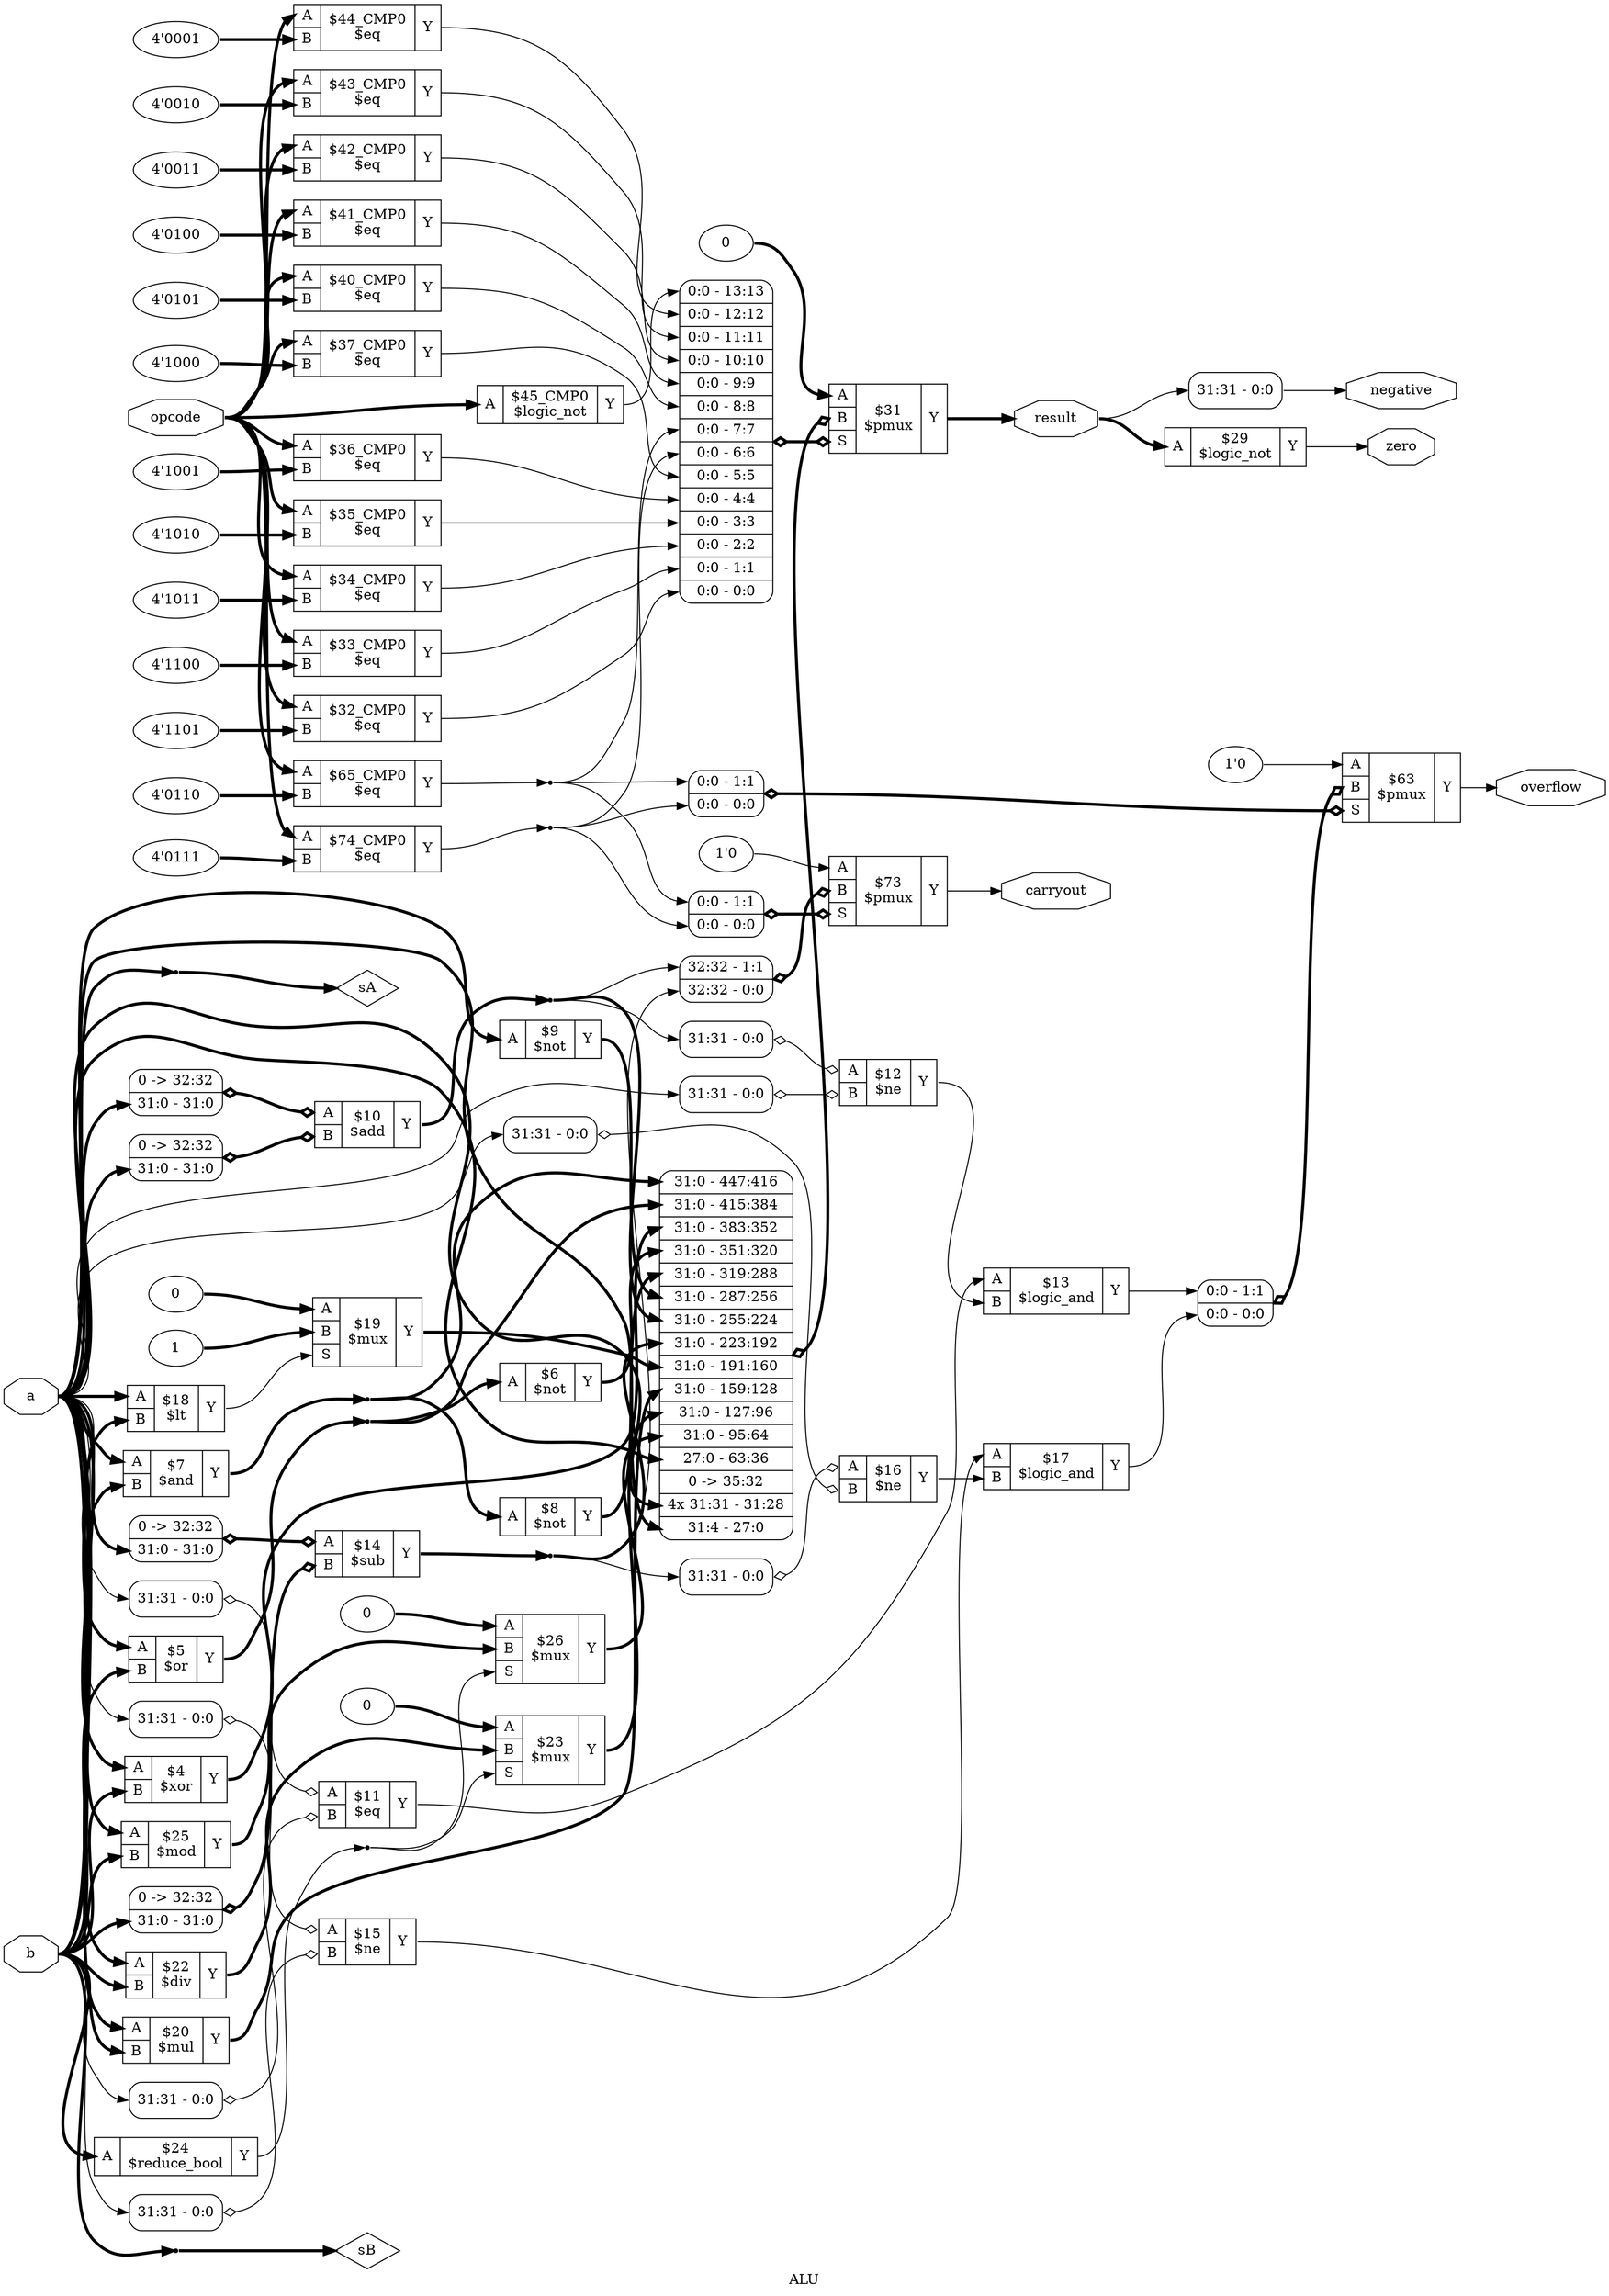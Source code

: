 digraph "ALU" {
label="ALU";
rankdir="LR";
remincross=true;
n37 [ shape=octagon, label="a", color="black", fontcolor="black"];
n38 [ shape=octagon, label="b", color="black", fontcolor="black"];
n39 [ shape=octagon, label="carryout", color="black", fontcolor="black"];
n40 [ shape=octagon, label="negative", color="black", fontcolor="black"];
n41 [ shape=octagon, label="opcode", color="black", fontcolor="black"];
n42 [ shape=octagon, label="overflow", color="black", fontcolor="black"];
n43 [ shape=octagon, label="result", color="black", fontcolor="black"];
n44 [ shape=diamond, label="sA", color="black", fontcolor="black"];
n45 [ shape=diamond, label="sB", color="black", fontcolor="black"];
n46 [ shape=octagon, label="zero", color="black", fontcolor="black"];
c50 [ shape=record, label="{{<p47> A|<p48> B}|$10\n$add|{<p49> Y}}",  ];
x0 [ shape=record, style=rounded, label="0 -&gt; 32:32 |<s0> 31:0 - 31:0 ", color="black", fontcolor="black" ];
x0:e -> c50:p47:w [arrowhead=odiamond, arrowtail=odiamond, dir=both, color="black", fontcolor="black", style="setlinewidth(3)", label=""];
x1 [ shape=record, style=rounded, label="0 -&gt; 32:32 |<s0> 31:0 - 31:0 ", color="black", fontcolor="black" ];
x1:e -> c50:p48:w [arrowhead=odiamond, arrowtail=odiamond, dir=both, color="black", fontcolor="black", style="setlinewidth(3)", label=""];
c51 [ shape=record, label="{{<p47> A|<p48> B}|$7\n$and|{<p49> Y}}",  ];
c52 [ shape=record, label="{{<p47> A|<p48> B}|$22\n$div|{<p49> Y}}",  ];
c53 [ shape=record, label="{{<p47> A|<p48> B}|$11\n$eq|{<p49> Y}}",  ];
x2 [ shape=record, style=rounded, label="<s0> 31:31 - 0:0 ", color="black", fontcolor="black" ];
x2:e -> c53:p47:w [arrowhead=odiamond, arrowtail=odiamond, dir=both, color="black", fontcolor="black", label=""];
x3 [ shape=record, style=rounded, label="<s0> 31:31 - 0:0 ", color="black", fontcolor="black" ];
x3:e -> c53:p48:w [arrowhead=odiamond, arrowtail=odiamond, dir=both, color="black", fontcolor="black", label=""];
c54 [ shape=record, label="{{<p47> A}|$29\n$logic_not|{<p49> Y}}",  ];
c55 [ shape=record, label="{{<p47> A|<p48> B}|$13\n$logic_and|{<p49> Y}}",  ];
c56 [ shape=record, label="{{<p47> A|<p48> B}|$17\n$logic_and|{<p49> Y}}",  ];
c57 [ shape=record, label="{{<p47> A|<p48> B}|$18\n$lt|{<p49> Y}}",  ];
c58 [ shape=record, label="{{<p47> A|<p48> B}|$25\n$mod|{<p49> Y}}",  ];
c59 [ shape=record, label="{{<p47> A|<p48> B}|$20\n$mul|{<p49> Y}}",  ];
c60 [ shape=record, label="{{<p47> A|<p48> B}|$12\n$ne|{<p49> Y}}",  ];
x4 [ shape=record, style=rounded, label="<s0> 31:31 - 0:0 ", color="black", fontcolor="black" ];
x4:e -> c60:p47:w [arrowhead=odiamond, arrowtail=odiamond, dir=both, color="black", fontcolor="black", label=""];
x5 [ shape=record, style=rounded, label="<s0> 31:31 - 0:0 ", color="black", fontcolor="black" ];
x5:e -> c60:p48:w [arrowhead=odiamond, arrowtail=odiamond, dir=both, color="black", fontcolor="black", label=""];
c61 [ shape=record, label="{{<p47> A|<p48> B}|$15\n$ne|{<p49> Y}}",  ];
x6 [ shape=record, style=rounded, label="<s0> 31:31 - 0:0 ", color="black", fontcolor="black" ];
x6:e -> c61:p47:w [arrowhead=odiamond, arrowtail=odiamond, dir=both, color="black", fontcolor="black", label=""];
x7 [ shape=record, style=rounded, label="<s0> 31:31 - 0:0 ", color="black", fontcolor="black" ];
x7:e -> c61:p48:w [arrowhead=odiamond, arrowtail=odiamond, dir=both, color="black", fontcolor="black", label=""];
c62 [ shape=record, label="{{<p47> A|<p48> B}|$16\n$ne|{<p49> Y}}",  ];
x8 [ shape=record, style=rounded, label="<s0> 31:31 - 0:0 ", color="black", fontcolor="black" ];
x8:e -> c62:p47:w [arrowhead=odiamond, arrowtail=odiamond, dir=both, color="black", fontcolor="black", label=""];
x9 [ shape=record, style=rounded, label="<s0> 31:31 - 0:0 ", color="black", fontcolor="black" ];
x9:e -> c62:p48:w [arrowhead=odiamond, arrowtail=odiamond, dir=both, color="black", fontcolor="black", label=""];
c63 [ shape=record, label="{{<p47> A}|$24\n$reduce_bool|{<p49> Y}}",  ];
c64 [ shape=record, label="{{<p47> A}|$6\n$not|{<p49> Y}}",  ];
c65 [ shape=record, label="{{<p47> A}|$8\n$not|{<p49> Y}}",  ];
c66 [ shape=record, label="{{<p47> A}|$9\n$not|{<p49> Y}}",  ];
c67 [ shape=record, label="{{<p47> A|<p48> B}|$5\n$or|{<p49> Y}}",  ];
v10 [ label="0" ];
c69 [ shape=record, label="{{<p47> A|<p48> B|<p68> S}|$31\n$pmux|{<p49> Y}}",  ];
x11 [ shape=record, style=rounded, label="<s18> 31:0 - 447:416 |<s17> 31:0 - 415:384 |<s16> 31:0 - 383:352 |<s15> 31:0 - 351:320 |<s14> 31:0 - 319:288 |<s13> 31:0 - 287:256 |<s12> 31:0 - 255:224 |<s11> 31:0 - 223:192 |<s10> 31:0 - 191:160 |<s9> 31:0 - 159:128 |<s8> 31:0 - 127:96 |<s7> 31:0 - 95:64 |<s6> 27:0 - 63:36 |0 -&gt; 35:32 |<s4> 4x 31:31 - 31:28 |<s0> 31:4 - 27:0 ", color="black", fontcolor="black" ];
x11:e -> c69:p48:w [arrowhead=odiamond, arrowtail=odiamond, dir=both, color="black", fontcolor="black", style="setlinewidth(3)", label=""];
x12 [ shape=record, style=rounded, label="<s13> 0:0 - 13:13 |<s12> 0:0 - 12:12 |<s11> 0:0 - 11:11 |<s10> 0:0 - 10:10 |<s9> 0:0 - 9:9 |<s8> 0:0 - 8:8 |<s7> 0:0 - 7:7 |<s6> 0:0 - 6:6 |<s5> 0:0 - 5:5 |<s4> 0:0 - 4:4 |<s3> 0:0 - 3:3 |<s2> 0:0 - 2:2 |<s1> 0:0 - 1:1 |<s0> 0:0 - 0:0 ", color="black", fontcolor="black" ];
x12:e -> c69:p68:w [arrowhead=odiamond, arrowtail=odiamond, dir=both, color="black", fontcolor="black", style="setlinewidth(3)", label=""];
v13 [ label="4'1101" ];
c70 [ shape=record, label="{{<p47> A|<p48> B}|$32_CMP0\n$eq|{<p49> Y}}",  ];
v14 [ label="4'1100" ];
c71 [ shape=record, label="{{<p47> A|<p48> B}|$33_CMP0\n$eq|{<p49> Y}}",  ];
v15 [ label="4'1011" ];
c72 [ shape=record, label="{{<p47> A|<p48> B}|$34_CMP0\n$eq|{<p49> Y}}",  ];
v16 [ label="4'1010" ];
c73 [ shape=record, label="{{<p47> A|<p48> B}|$35_CMP0\n$eq|{<p49> Y}}",  ];
v17 [ label="4'1001" ];
c74 [ shape=record, label="{{<p47> A|<p48> B}|$36_CMP0\n$eq|{<p49> Y}}",  ];
v18 [ label="4'1000" ];
c75 [ shape=record, label="{{<p47> A|<p48> B}|$37_CMP0\n$eq|{<p49> Y}}",  ];
v19 [ label="4'0101" ];
c76 [ shape=record, label="{{<p47> A|<p48> B}|$40_CMP0\n$eq|{<p49> Y}}",  ];
v20 [ label="4'0100" ];
c77 [ shape=record, label="{{<p47> A|<p48> B}|$41_CMP0\n$eq|{<p49> Y}}",  ];
v21 [ label="4'0011" ];
c78 [ shape=record, label="{{<p47> A|<p48> B}|$42_CMP0\n$eq|{<p49> Y}}",  ];
v22 [ label="4'0010" ];
c79 [ shape=record, label="{{<p47> A|<p48> B}|$43_CMP0\n$eq|{<p49> Y}}",  ];
v23 [ label="4'0001" ];
c80 [ shape=record, label="{{<p47> A|<p48> B}|$44_CMP0\n$eq|{<p49> Y}}",  ];
c81 [ shape=record, label="{{<p47> A}|$45_CMP0\n$logic_not|{<p49> Y}}",  ];
v24 [ label="1'0" ];
c82 [ shape=record, label="{{<p47> A|<p48> B|<p68> S}|$63\n$pmux|{<p49> Y}}",  ];
x25 [ shape=record, style=rounded, label="<s1> 0:0 - 1:1 |<s0> 0:0 - 0:0 ", color="black", fontcolor="black" ];
x25:e -> c82:p48:w [arrowhead=odiamond, arrowtail=odiamond, dir=both, color="black", fontcolor="black", style="setlinewidth(3)", label=""];
x26 [ shape=record, style=rounded, label="<s1> 0:0 - 1:1 |<s0> 0:0 - 0:0 ", color="black", fontcolor="black" ];
x26:e -> c82:p68:w [arrowhead=odiamond, arrowtail=odiamond, dir=both, color="black", fontcolor="black", style="setlinewidth(3)", label=""];
v27 [ label="4'0110" ];
c83 [ shape=record, label="{{<p47> A|<p48> B}|$65_CMP0\n$eq|{<p49> Y}}",  ];
v28 [ label="1'0" ];
c84 [ shape=record, label="{{<p47> A|<p48> B|<p68> S}|$73\n$pmux|{<p49> Y}}",  ];
x29 [ shape=record, style=rounded, label="<s1> 32:32 - 1:1 |<s0> 32:32 - 0:0 ", color="black", fontcolor="black" ];
x29:e -> c84:p48:w [arrowhead=odiamond, arrowtail=odiamond, dir=both, color="black", fontcolor="black", style="setlinewidth(3)", label=""];
x30 [ shape=record, style=rounded, label="<s1> 0:0 - 1:1 |<s0> 0:0 - 0:0 ", color="black", fontcolor="black" ];
x30:e -> c84:p68:w [arrowhead=odiamond, arrowtail=odiamond, dir=both, color="black", fontcolor="black", style="setlinewidth(3)", label=""];
v31 [ label="4'0111" ];
c85 [ shape=record, label="{{<p47> A|<p48> B}|$74_CMP0\n$eq|{<p49> Y}}",  ];
c86 [ shape=record, label="{{<p47> A|<p48> B}|$14\n$sub|{<p49> Y}}",  ];
x32 [ shape=record, style=rounded, label="0 -&gt; 32:32 |<s0> 31:0 - 31:0 ", color="black", fontcolor="black" ];
x32:e -> c86:p47:w [arrowhead=odiamond, arrowtail=odiamond, dir=both, color="black", fontcolor="black", style="setlinewidth(3)", label=""];
x33 [ shape=record, style=rounded, label="0 -&gt; 32:32 |<s0> 31:0 - 31:0 ", color="black", fontcolor="black" ];
x33:e -> c86:p48:w [arrowhead=odiamond, arrowtail=odiamond, dir=both, color="black", fontcolor="black", style="setlinewidth(3)", label=""];
v34 [ label="0" ];
v35 [ label="1" ];
c87 [ shape=record, label="{{<p47> A|<p48> B|<p68> S}|$19\n$mux|{<p49> Y}}",  ];
v36 [ label="0" ];
c88 [ shape=record, label="{{<p47> A|<p48> B|<p68> S}|$23\n$mux|{<p49> Y}}",  ];
v37 [ label="0" ];
c89 [ shape=record, label="{{<p47> A|<p48> B|<p68> S}|$26\n$mux|{<p49> Y}}",  ];
c90 [ shape=record, label="{{<p47> A|<p48> B}|$4\n$xor|{<p49> Y}}",  ];
x38 [ shape=record, style=rounded, label="<s0> 31:31 - 0:0 ", color="black", fontcolor="black" ];
x39 [shape=point, ];
x40 [shape=point, ];
n1 [ shape=point ];
c50:p49:e -> n1:w [color="black", fontcolor="black", style="setlinewidth(3)", label=""];
n1:e -> x11:s12:w [color="black", fontcolor="black", style="setlinewidth(3)", label=""];
n1:e -> x29:s1:w [color="black", fontcolor="black", label=""];
n1:e -> x4:s0:w [color="black", fontcolor="black", label=""];
c60:p49:e -> c55:p48:w [color="black", fontcolor="black", label=""];
c61:p49:e -> c56:p47:w [color="black", fontcolor="black", label=""];
c62:p49:e -> c56:p48:w [color="black", fontcolor="black", label=""];
n13 [ shape=point ];
c63:p49:e -> n13:w [color="black", fontcolor="black", label=""];
n13:e -> c88:p68:w [color="black", fontcolor="black", label=""];
n13:e -> c89:p68:w [color="black", fontcolor="black", label=""];
c64:p49:e -> x11:s15:w [color="black", fontcolor="black", style="setlinewidth(3)", label=""];
c65:p49:e -> x11:s14:w [color="black", fontcolor="black", style="setlinewidth(3)", label=""];
c66:p49:e -> x11:s13:w [color="black", fontcolor="black", style="setlinewidth(3)", label=""];
n17 [ shape=point ];
c67:p49:e -> n17:w [color="black", fontcolor="black", style="setlinewidth(3)", label=""];
n17:e -> c64:p47:w [color="black", fontcolor="black", style="setlinewidth(3)", label=""];
n17:e -> x11:s17:w [color="black", fontcolor="black", style="setlinewidth(3)", label=""];
c70:p49:e -> x12:s0:w [color="black", fontcolor="black", label=""];
c71:p49:e -> x12:s1:w [color="black", fontcolor="black", label=""];
n2 [ shape=point ];
c51:p49:e -> n2:w [color="black", fontcolor="black", style="setlinewidth(3)", label=""];
n2:e -> c65:p47:w [color="black", fontcolor="black", style="setlinewidth(3)", label=""];
n2:e -> x11:s18:w [color="black", fontcolor="black", style="setlinewidth(3)", label=""];
c72:p49:e -> x12:s2:w [color="black", fontcolor="black", label=""];
c73:p49:e -> x12:s3:w [color="black", fontcolor="black", label=""];
c74:p49:e -> x12:s4:w [color="black", fontcolor="black", label=""];
c75:p49:e -> x12:s5:w [color="black", fontcolor="black", label=""];
n24 [ shape=point ];
c85:p49:e -> n24:w [color="black", fontcolor="black", label=""];
n24:e -> x12:s6:w [color="black", fontcolor="black", label=""];
n24:e -> x26:s0:w [color="black", fontcolor="black", label=""];
n24:e -> x30:s0:w [color="black", fontcolor="black", label=""];
n25 [ shape=point ];
c83:p49:e -> n25:w [color="black", fontcolor="black", label=""];
n25:e -> x12:s7:w [color="black", fontcolor="black", label=""];
n25:e -> x26:s1:w [color="black", fontcolor="black", label=""];
n25:e -> x30:s1:w [color="black", fontcolor="black", label=""];
c76:p49:e -> x12:s8:w [color="black", fontcolor="black", label=""];
c77:p49:e -> x12:s9:w [color="black", fontcolor="black", label=""];
c78:p49:e -> x12:s10:w [color="black", fontcolor="black", label=""];
c79:p49:e -> x12:s11:w [color="black", fontcolor="black", label=""];
c52:p49:e -> c88:p48:w [color="black", fontcolor="black", style="setlinewidth(3)", label=""];
c80:p49:e -> x12:s12:w [color="black", fontcolor="black", label=""];
c81:p49:e -> x12:s13:w [color="black", fontcolor="black", label=""];
n32 [ shape=point ];
c86:p49:e -> n32:w [color="black", fontcolor="black", style="setlinewidth(3)", label=""];
n32:e -> x11:s11:w [color="black", fontcolor="black", style="setlinewidth(3)", label=""];
n32:e -> x29:s0:w [color="black", fontcolor="black", label=""];
n32:e -> x8:s0:w [color="black", fontcolor="black", label=""];
c87:p49:e -> x11:s10:w [color="black", fontcolor="black", style="setlinewidth(3)", label=""];
c88:p49:e -> x11:s8:w [color="black", fontcolor="black", style="setlinewidth(3)", label=""];
c89:p49:e -> x11:s7:w [color="black", fontcolor="black", style="setlinewidth(3)", label=""];
c90:p49:e -> x11:s16:w [color="black", fontcolor="black", style="setlinewidth(3)", label=""];
n37:e -> c51:p47:w [color="black", fontcolor="black", style="setlinewidth(3)", label=""];
n37:e -> c52:p47:w [color="black", fontcolor="black", style="setlinewidth(3)", label=""];
n37:e -> c57:p47:w [color="black", fontcolor="black", style="setlinewidth(3)", label=""];
n37:e -> c58:p47:w [color="black", fontcolor="black", style="setlinewidth(3)", label=""];
n37:e -> c59:p47:w [color="black", fontcolor="black", style="setlinewidth(3)", label=""];
n37:e -> c66:p47:w [color="black", fontcolor="black", style="setlinewidth(3)", label=""];
n37:e -> c67:p47:w [color="black", fontcolor="black", style="setlinewidth(3)", label=""];
n37:e -> c90:p47:w [color="black", fontcolor="black", style="setlinewidth(3)", label=""];
n37:e -> x0:s0:w [color="black", fontcolor="black", style="setlinewidth(3)", label=""];
n37:e -> x11:s0:w [color="black", fontcolor="black", style="setlinewidth(3)", label=""];
n37:e -> x11:s4:w [color="black", fontcolor="black", style="setlinewidth(3)", label=""];
n37:e -> x11:s6:w [color="black", fontcolor="black", style="setlinewidth(3)", label=""];
n37:e -> x1:s0:w [color="black", fontcolor="black", style="setlinewidth(3)", label=""];
n37:e -> x2:s0:w [color="black", fontcolor="black", label=""];
n37:e -> x32:s0:w [color="black", fontcolor="black", style="setlinewidth(3)", label=""];
n37:e -> x39:w [color="black", fontcolor="black", style="setlinewidth(3)", label=""];
n37:e -> x5:s0:w [color="black", fontcolor="black", label=""];
n37:e -> x6:s0:w [color="black", fontcolor="black", label=""];
n37:e -> x9:s0:w [color="black", fontcolor="black", label=""];
n38:e -> c51:p48:w [color="black", fontcolor="black", style="setlinewidth(3)", label=""];
n38:e -> c52:p48:w [color="black", fontcolor="black", style="setlinewidth(3)", label=""];
n38:e -> c57:p48:w [color="black", fontcolor="black", style="setlinewidth(3)", label=""];
n38:e -> c58:p48:w [color="black", fontcolor="black", style="setlinewidth(3)", label=""];
n38:e -> c59:p48:w [color="black", fontcolor="black", style="setlinewidth(3)", label=""];
n38:e -> c63:p47:w [color="black", fontcolor="black", style="setlinewidth(3)", label=""];
n38:e -> c67:p48:w [color="black", fontcolor="black", style="setlinewidth(3)", label=""];
n38:e -> c90:p48:w [color="black", fontcolor="black", style="setlinewidth(3)", label=""];
n38:e -> x33:s0:w [color="black", fontcolor="black", style="setlinewidth(3)", label=""];
n38:e -> x3:s0:w [color="black", fontcolor="black", label=""];
n38:e -> x40:w [color="black", fontcolor="black", style="setlinewidth(3)", label=""];
n38:e -> x7:s0:w [color="black", fontcolor="black", label=""];
c84:p49:e -> n39:w [color="black", fontcolor="black", label=""];
c53:p49:e -> c55:p47:w [color="black", fontcolor="black", label=""];
x38:e -> n40:w [color="black", fontcolor="black", label=""];
n41:e -> c70:p47:w [color="black", fontcolor="black", style="setlinewidth(3)", label=""];
n41:e -> c71:p47:w [color="black", fontcolor="black", style="setlinewidth(3)", label=""];
n41:e -> c72:p47:w [color="black", fontcolor="black", style="setlinewidth(3)", label=""];
n41:e -> c73:p47:w [color="black", fontcolor="black", style="setlinewidth(3)", label=""];
n41:e -> c74:p47:w [color="black", fontcolor="black", style="setlinewidth(3)", label=""];
n41:e -> c75:p47:w [color="black", fontcolor="black", style="setlinewidth(3)", label=""];
n41:e -> c76:p47:w [color="black", fontcolor="black", style="setlinewidth(3)", label=""];
n41:e -> c77:p47:w [color="black", fontcolor="black", style="setlinewidth(3)", label=""];
n41:e -> c78:p47:w [color="black", fontcolor="black", style="setlinewidth(3)", label=""];
n41:e -> c79:p47:w [color="black", fontcolor="black", style="setlinewidth(3)", label=""];
n41:e -> c80:p47:w [color="black", fontcolor="black", style="setlinewidth(3)", label=""];
n41:e -> c81:p47:w [color="black", fontcolor="black", style="setlinewidth(3)", label=""];
n41:e -> c83:p47:w [color="black", fontcolor="black", style="setlinewidth(3)", label=""];
n41:e -> c85:p47:w [color="black", fontcolor="black", style="setlinewidth(3)", label=""];
c82:p49:e -> n42:w [color="black", fontcolor="black", label=""];
c69:p49:e -> n43:w [color="black", fontcolor="black", style="setlinewidth(3)", label=""];
n43:e -> c54:p47:w [color="black", fontcolor="black", style="setlinewidth(3)", label=""];
n43:e -> x38:s0:w [color="black", fontcolor="black", label=""];
x39:e -> n44:w [color="black", fontcolor="black", style="setlinewidth(3)", label=""];
x40:e -> n45:w [color="black", fontcolor="black", style="setlinewidth(3)", label=""];
c54:p49:e -> n46:w [color="black", fontcolor="black", label=""];
c55:p49:e -> x25:s1:w [color="black", fontcolor="black", label=""];
c56:p49:e -> x25:s0:w [color="black", fontcolor="black", label=""];
c57:p49:e -> c87:p68:w [color="black", fontcolor="black", label=""];
c58:p49:e -> c89:p48:w [color="black", fontcolor="black", style="setlinewidth(3)", label=""];
c59:p49:e -> x11:s9:w [color="black", fontcolor="black", style="setlinewidth(3)", label=""];
v10:e -> c69:p47:w [color="black", fontcolor="black", style="setlinewidth(3)", label=""];
v13:e -> c70:p48:w [color="black", fontcolor="black", style="setlinewidth(3)", label=""];
v14:e -> c71:p48:w [color="black", fontcolor="black", style="setlinewidth(3)", label=""];
v15:e -> c72:p48:w [color="black", fontcolor="black", style="setlinewidth(3)", label=""];
v16:e -> c73:p48:w [color="black", fontcolor="black", style="setlinewidth(3)", label=""];
v17:e -> c74:p48:w [color="black", fontcolor="black", style="setlinewidth(3)", label=""];
v18:e -> c75:p48:w [color="black", fontcolor="black", style="setlinewidth(3)", label=""];
v19:e -> c76:p48:w [color="black", fontcolor="black", style="setlinewidth(3)", label=""];
v20:e -> c77:p48:w [color="black", fontcolor="black", style="setlinewidth(3)", label=""];
v21:e -> c78:p48:w [color="black", fontcolor="black", style="setlinewidth(3)", label=""];
v22:e -> c79:p48:w [color="black", fontcolor="black", style="setlinewidth(3)", label=""];
v23:e -> c80:p48:w [color="black", fontcolor="black", style="setlinewidth(3)", label=""];
v24:e -> c82:p47:w [color="black", fontcolor="black", label=""];
v27:e -> c83:p48:w [color="black", fontcolor="black", style="setlinewidth(3)", label=""];
v28:e -> c84:p47:w [color="black", fontcolor="black", label=""];
v31:e -> c85:p48:w [color="black", fontcolor="black", style="setlinewidth(3)", label=""];
v34:e -> c87:p47:w [color="black", fontcolor="black", style="setlinewidth(3)", label=""];
v35:e -> c87:p48:w [color="black", fontcolor="black", style="setlinewidth(3)", label=""];
v36:e -> c88:p47:w [color="black", fontcolor="black", style="setlinewidth(3)", label=""];
v37:e -> c89:p47:w [color="black", fontcolor="black", style="setlinewidth(3)", label=""];
}
